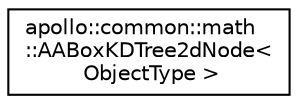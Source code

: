 digraph "Graphical Class Hierarchy"
{
  edge [fontname="Helvetica",fontsize="10",labelfontname="Helvetica",labelfontsize="10"];
  node [fontname="Helvetica",fontsize="10",shape=record];
  rankdir="LR";
  Node1 [label="apollo::common::math\l::AABoxKDTree2dNode\<\l ObjectType \>",height=0.2,width=0.4,color="black", fillcolor="white", style="filled",URL="$classapollo_1_1common_1_1math_1_1AABoxKDTree2dNode.html",tooltip="The class of KD-tree node of axis-aligned bounding box. "];
}
